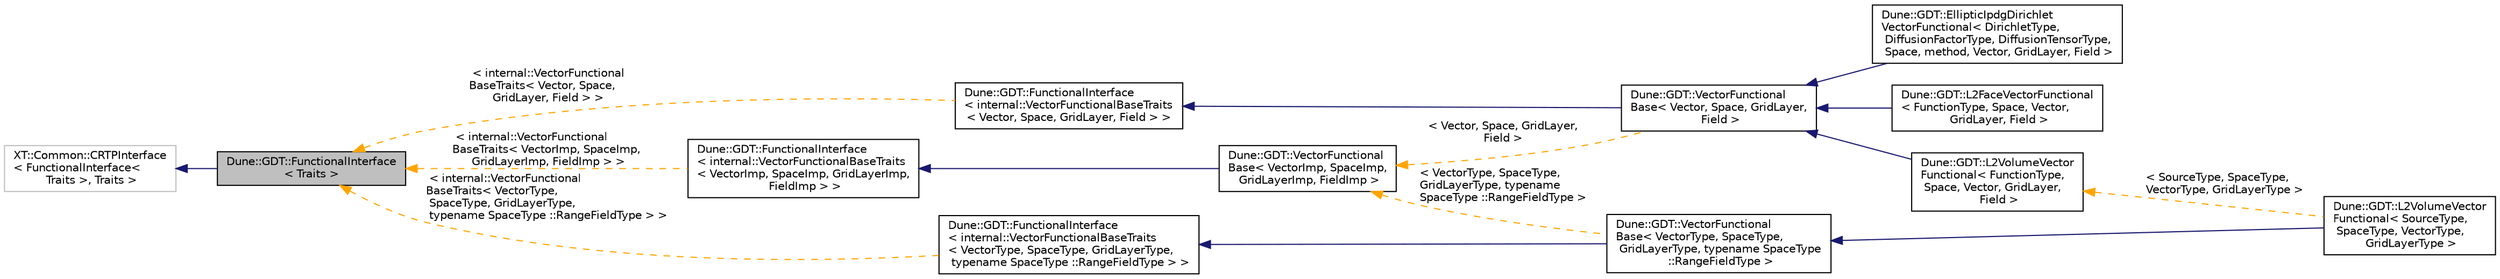 digraph "Dune::GDT::FunctionalInterface&lt; Traits &gt;"
{
  edge [fontname="Helvetica",fontsize="10",labelfontname="Helvetica",labelfontsize="10"];
  node [fontname="Helvetica",fontsize="10",shape=record];
  rankdir="LR";
  Node0 [label="Dune::GDT::FunctionalInterface\l\< Traits \>",height=0.2,width=0.4,color="black", fillcolor="grey75", style="filled", fontcolor="black"];
  Node1 -> Node0 [dir="back",color="midnightblue",fontsize="10",style="solid",fontname="Helvetica"];
  Node1 [label="XT::Common::CRTPInterface\l\< FunctionalInterface\<\l Traits \>, Traits \>",height=0.2,width=0.4,color="grey75", fillcolor="white", style="filled"];
  Node0 -> Node2 [dir="back",color="orange",fontsize="10",style="dashed",label=" \< internal::VectorFunctional\lBaseTraits\< Vector, Space,\l GridLayer, Field \> \>" ,fontname="Helvetica"];
  Node2 [label="Dune::GDT::FunctionalInterface\l\< internal::VectorFunctionalBaseTraits\l\< Vector, Space, GridLayer, Field \> \>",height=0.2,width=0.4,color="black", fillcolor="white", style="filled",URL="$a01048.html"];
  Node2 -> Node3 [dir="back",color="midnightblue",fontsize="10",style="solid",fontname="Helvetica"];
  Node3 [label="Dune::GDT::VectorFunctional\lBase\< Vector, Space, GridLayer,\l Field \>",height=0.2,width=0.4,color="black", fillcolor="white", style="filled",URL="$a01036.html"];
  Node3 -> Node4 [dir="back",color="midnightblue",fontsize="10",style="solid",fontname="Helvetica"];
  Node4 [label="Dune::GDT::EllipticIpdgDirichlet\lVectorFunctional\< DirichletType,\l DiffusionFactorType, DiffusionTensorType,\l Space, method, Vector, GridLayer, Field \>",height=0.2,width=0.4,color="black", fillcolor="white", style="filled",URL="$a01044.html"];
  Node3 -> Node5 [dir="back",color="midnightblue",fontsize="10",style="solid",fontname="Helvetica"];
  Node5 [label="Dune::GDT::L2FaceVectorFunctional\l\< FunctionType, Space, Vector,\l GridLayer, Field \>",height=0.2,width=0.4,color="black", fillcolor="white", style="filled",URL="$a01056.html"];
  Node3 -> Node6 [dir="back",color="midnightblue",fontsize="10",style="solid",fontname="Helvetica"];
  Node6 [label="Dune::GDT::L2VolumeVector\lFunctional\< FunctionType,\l Space, Vector, GridLayer,\l Field \>",height=0.2,width=0.4,color="black", fillcolor="white", style="filled",URL="$a01052.html"];
  Node6 -> Node7 [dir="back",color="orange",fontsize="10",style="dashed",label=" \< SourceType, SpaceType,\l VectorType, GridLayerType \>" ,fontname="Helvetica"];
  Node7 [label="Dune::GDT::L2VolumeVector\lFunctional\< SourceType,\l SpaceType, VectorType,\l GridLayerType \>",height=0.2,width=0.4,color="black", fillcolor="white", style="filled",URL="$a01052.html"];
  Node0 -> Node8 [dir="back",color="orange",fontsize="10",style="dashed",label=" \< internal::VectorFunctional\lBaseTraits\< VectorImp, SpaceImp,\l GridLayerImp, FieldImp \> \>" ,fontname="Helvetica"];
  Node8 [label="Dune::GDT::FunctionalInterface\l\< internal::VectorFunctionalBaseTraits\l\< VectorImp, SpaceImp, GridLayerImp,\l FieldImp \> \>",height=0.2,width=0.4,color="black", fillcolor="white", style="filled",URL="$a01048.html"];
  Node8 -> Node9 [dir="back",color="midnightblue",fontsize="10",style="solid",fontname="Helvetica"];
  Node9 [label="Dune::GDT::VectorFunctional\lBase\< VectorImp, SpaceImp,\l GridLayerImp, FieldImp \>",height=0.2,width=0.4,color="black", fillcolor="white", style="filled",URL="$a01036.html"];
  Node9 -> Node10 [dir="back",color="orange",fontsize="10",style="dashed",label=" \< VectorType, SpaceType,\l GridLayerType, typename\l SpaceType ::RangeFieldType \>" ,fontname="Helvetica"];
  Node10 [label="Dune::GDT::VectorFunctional\lBase\< VectorType, SpaceType,\l GridLayerType, typename SpaceType\l ::RangeFieldType \>",height=0.2,width=0.4,color="black", fillcolor="white", style="filled",URL="$a01036.html"];
  Node10 -> Node7 [dir="back",color="midnightblue",fontsize="10",style="solid",fontname="Helvetica"];
  Node9 -> Node3 [dir="back",color="orange",fontsize="10",style="dashed",label=" \< Vector, Space, GridLayer,\l Field \>" ,fontname="Helvetica"];
  Node0 -> Node11 [dir="back",color="orange",fontsize="10",style="dashed",label=" \< internal::VectorFunctional\lBaseTraits\< VectorType,\l SpaceType, GridLayerType,\l typename SpaceType ::RangeFieldType \> \>" ,fontname="Helvetica"];
  Node11 [label="Dune::GDT::FunctionalInterface\l\< internal::VectorFunctionalBaseTraits\l\< VectorType, SpaceType, GridLayerType,\l typename SpaceType ::RangeFieldType \> \>",height=0.2,width=0.4,color="black", fillcolor="white", style="filled",URL="$a01048.html"];
  Node11 -> Node10 [dir="back",color="midnightblue",fontsize="10",style="solid",fontname="Helvetica"];
}
